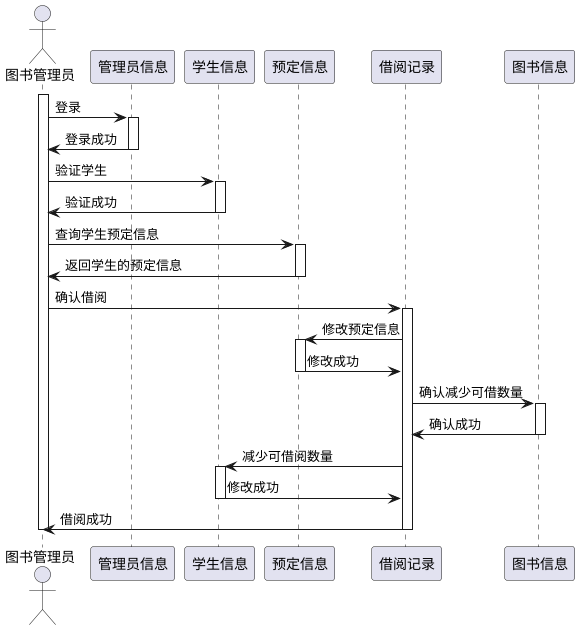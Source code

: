 @startuml
actor 图书管理员
activate 图书管理员
图书管理员->管理员信息:登录
activate 管理员信息
管理员信息->图书管理员:登录成功
deactivate 管理员信息
图书管理员 ->学生信息:验证学生
activate 学生信息
学生信息->图书管理员:验证成功
deactivate 学生信息
图书管理员->预定信息:查询学生预定信息
activate 预定信息
预定信息->图书管理员:返回学生的预定信息
deactivate 预定信息
图书管理员->借阅记录:确认借阅
activate 借阅记录
借阅记录->预定信息:修改预定信息
activate 预定信息
预定信息->借阅记录:修改成功
deactivate 预定信息
借阅记录->图书信息:确认减少可借数量
activate 图书信息
图书信息->借阅记录:确认成功
deactivate 图书信息
借阅记录->学生信息:减少可借阅数量
activate 学生信息
学生信息->借阅记录:修改成功
deactivate 学生信息
借阅记录->图书管理员:借阅成功
deactivate 借阅记录
deactivate 图书管理员
@enduml